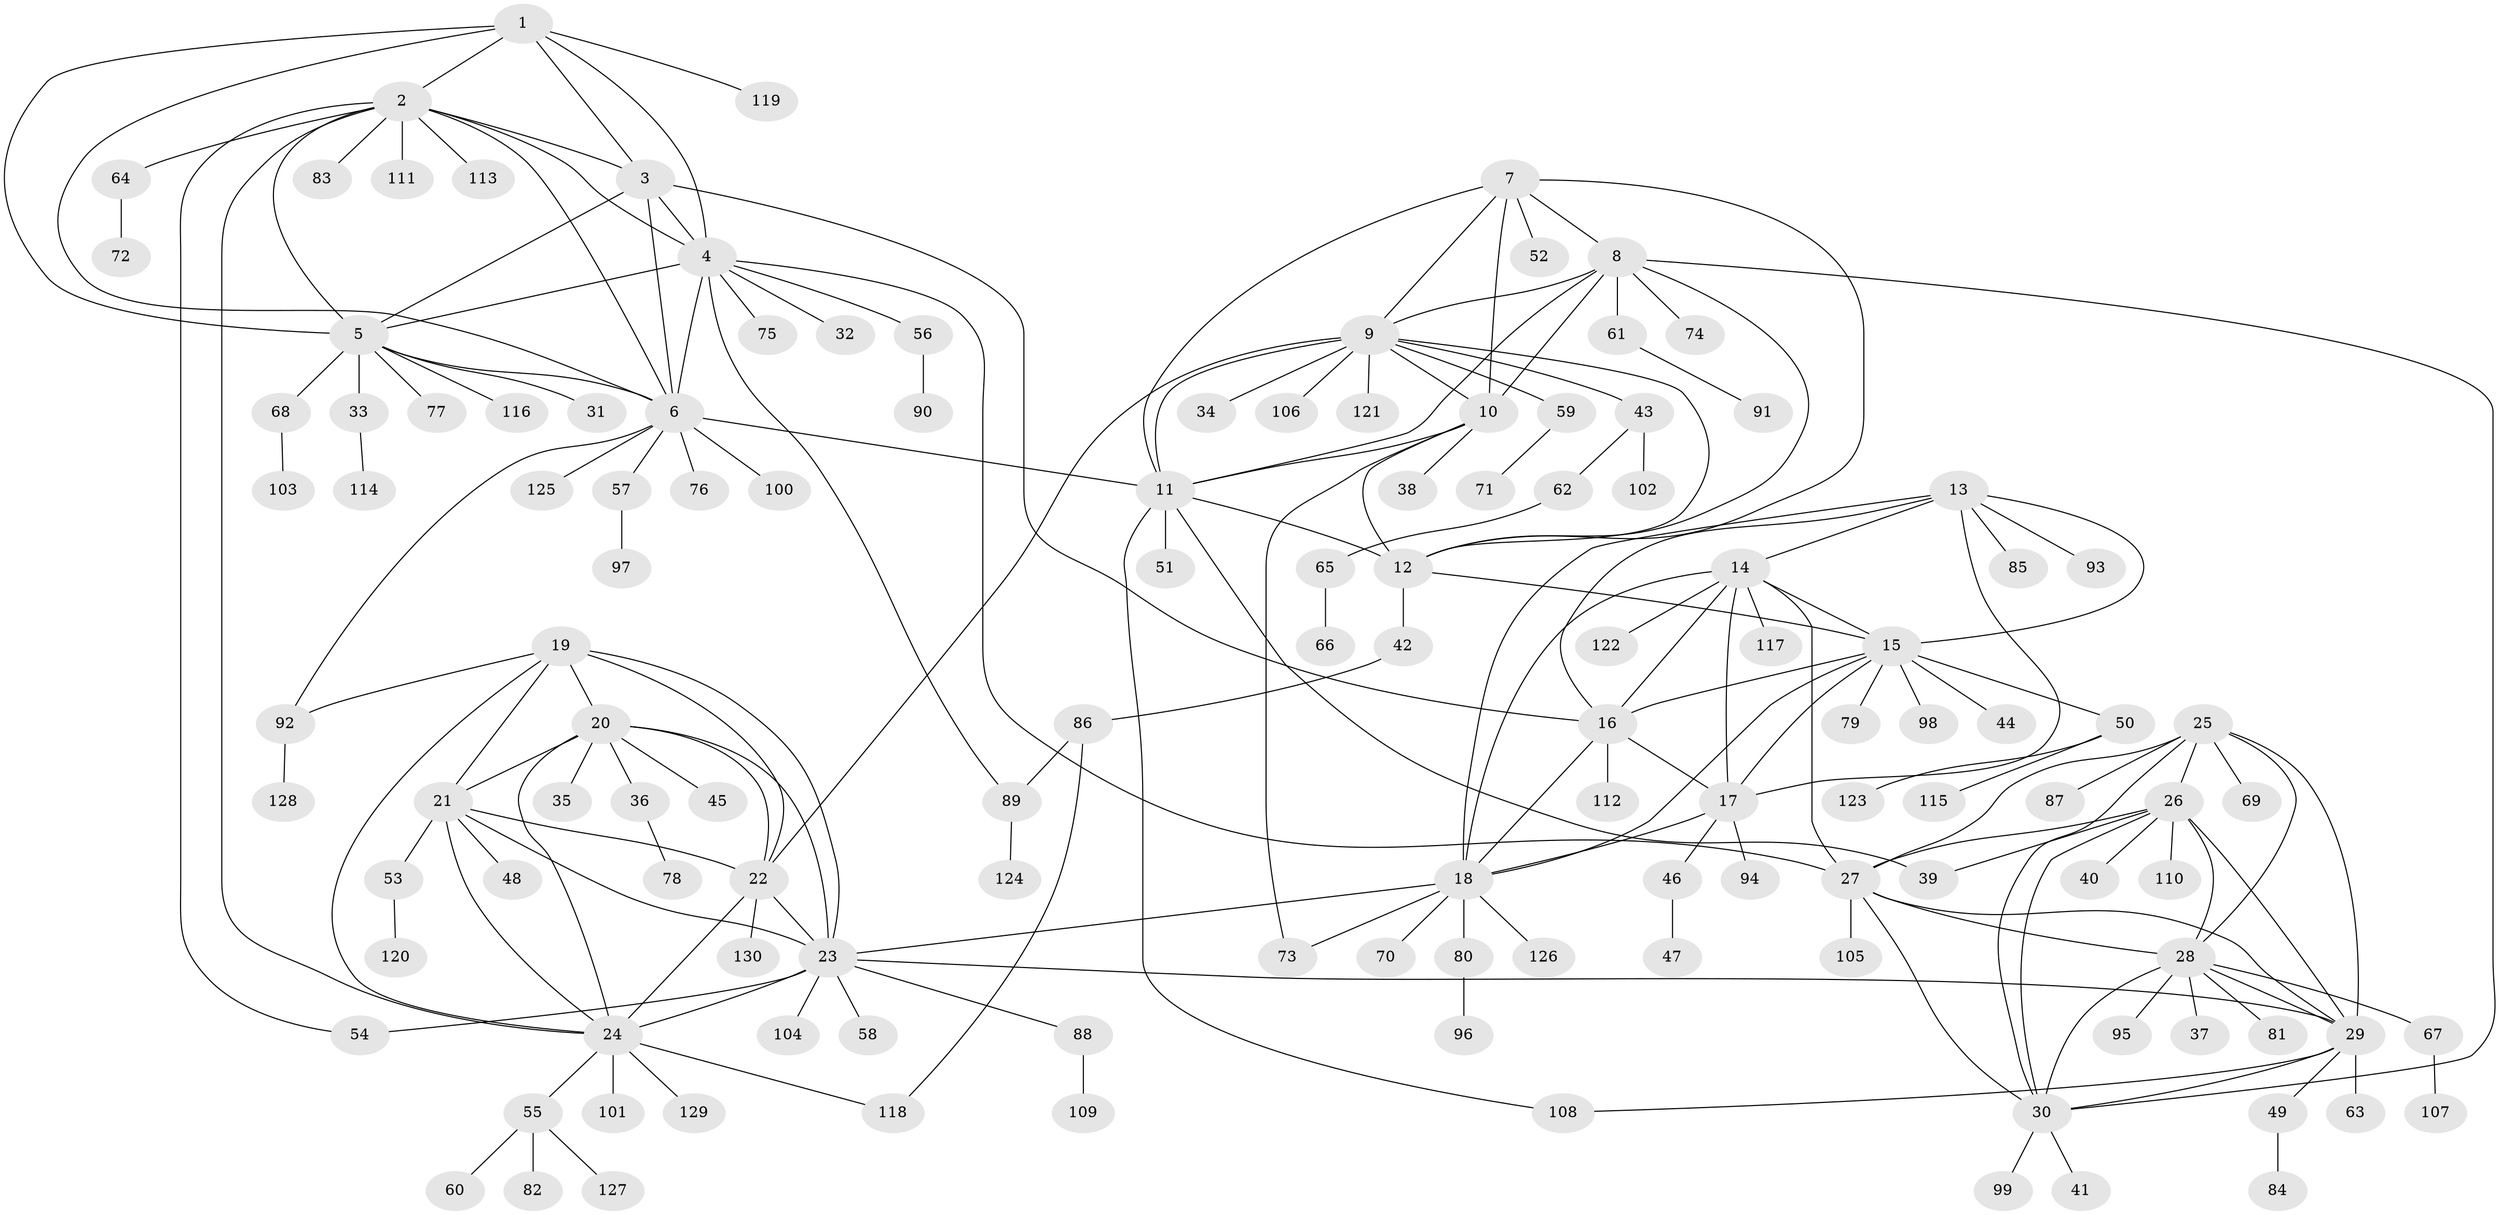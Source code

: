 // Generated by graph-tools (version 1.1) at 2025/50/03/09/25 03:50:29]
// undirected, 130 vertices, 192 edges
graph export_dot {
graph [start="1"]
  node [color=gray90,style=filled];
  1;
  2;
  3;
  4;
  5;
  6;
  7;
  8;
  9;
  10;
  11;
  12;
  13;
  14;
  15;
  16;
  17;
  18;
  19;
  20;
  21;
  22;
  23;
  24;
  25;
  26;
  27;
  28;
  29;
  30;
  31;
  32;
  33;
  34;
  35;
  36;
  37;
  38;
  39;
  40;
  41;
  42;
  43;
  44;
  45;
  46;
  47;
  48;
  49;
  50;
  51;
  52;
  53;
  54;
  55;
  56;
  57;
  58;
  59;
  60;
  61;
  62;
  63;
  64;
  65;
  66;
  67;
  68;
  69;
  70;
  71;
  72;
  73;
  74;
  75;
  76;
  77;
  78;
  79;
  80;
  81;
  82;
  83;
  84;
  85;
  86;
  87;
  88;
  89;
  90;
  91;
  92;
  93;
  94;
  95;
  96;
  97;
  98;
  99;
  100;
  101;
  102;
  103;
  104;
  105;
  106;
  107;
  108;
  109;
  110;
  111;
  112;
  113;
  114;
  115;
  116;
  117;
  118;
  119;
  120;
  121;
  122;
  123;
  124;
  125;
  126;
  127;
  128;
  129;
  130;
  1 -- 2;
  1 -- 3;
  1 -- 4;
  1 -- 5;
  1 -- 6;
  1 -- 119;
  2 -- 3;
  2 -- 4;
  2 -- 5;
  2 -- 6;
  2 -- 24;
  2 -- 54;
  2 -- 64;
  2 -- 83;
  2 -- 111;
  2 -- 113;
  3 -- 4;
  3 -- 5;
  3 -- 6;
  3 -- 16;
  4 -- 5;
  4 -- 6;
  4 -- 27;
  4 -- 32;
  4 -- 56;
  4 -- 75;
  4 -- 89;
  5 -- 6;
  5 -- 31;
  5 -- 33;
  5 -- 68;
  5 -- 77;
  5 -- 116;
  6 -- 11;
  6 -- 57;
  6 -- 76;
  6 -- 92;
  6 -- 100;
  6 -- 125;
  7 -- 8;
  7 -- 9;
  7 -- 10;
  7 -- 11;
  7 -- 12;
  7 -- 52;
  8 -- 9;
  8 -- 10;
  8 -- 11;
  8 -- 12;
  8 -- 30;
  8 -- 61;
  8 -- 74;
  9 -- 10;
  9 -- 11;
  9 -- 12;
  9 -- 22;
  9 -- 34;
  9 -- 43;
  9 -- 59;
  9 -- 106;
  9 -- 121;
  10 -- 11;
  10 -- 12;
  10 -- 38;
  10 -- 73;
  11 -- 12;
  11 -- 39;
  11 -- 51;
  11 -- 108;
  12 -- 15;
  12 -- 42;
  13 -- 14;
  13 -- 15;
  13 -- 16;
  13 -- 17;
  13 -- 18;
  13 -- 85;
  13 -- 93;
  14 -- 15;
  14 -- 16;
  14 -- 17;
  14 -- 18;
  14 -- 27;
  14 -- 117;
  14 -- 122;
  15 -- 16;
  15 -- 17;
  15 -- 18;
  15 -- 44;
  15 -- 50;
  15 -- 79;
  15 -- 98;
  16 -- 17;
  16 -- 18;
  16 -- 112;
  17 -- 18;
  17 -- 46;
  17 -- 94;
  18 -- 23;
  18 -- 70;
  18 -- 73;
  18 -- 80;
  18 -- 126;
  19 -- 20;
  19 -- 21;
  19 -- 22;
  19 -- 23;
  19 -- 24;
  19 -- 92;
  20 -- 21;
  20 -- 22;
  20 -- 23;
  20 -- 24;
  20 -- 35;
  20 -- 36;
  20 -- 45;
  21 -- 22;
  21 -- 23;
  21 -- 24;
  21 -- 48;
  21 -- 53;
  22 -- 23;
  22 -- 24;
  22 -- 130;
  23 -- 24;
  23 -- 29;
  23 -- 54;
  23 -- 58;
  23 -- 88;
  23 -- 104;
  24 -- 55;
  24 -- 101;
  24 -- 118;
  24 -- 129;
  25 -- 26;
  25 -- 27;
  25 -- 28;
  25 -- 29;
  25 -- 30;
  25 -- 69;
  25 -- 87;
  26 -- 27;
  26 -- 28;
  26 -- 29;
  26 -- 30;
  26 -- 39;
  26 -- 40;
  26 -- 110;
  27 -- 28;
  27 -- 29;
  27 -- 30;
  27 -- 105;
  28 -- 29;
  28 -- 30;
  28 -- 37;
  28 -- 67;
  28 -- 81;
  28 -- 95;
  29 -- 30;
  29 -- 49;
  29 -- 63;
  29 -- 108;
  30 -- 41;
  30 -- 99;
  33 -- 114;
  36 -- 78;
  42 -- 86;
  43 -- 62;
  43 -- 102;
  46 -- 47;
  49 -- 84;
  50 -- 115;
  50 -- 123;
  53 -- 120;
  55 -- 60;
  55 -- 82;
  55 -- 127;
  56 -- 90;
  57 -- 97;
  59 -- 71;
  61 -- 91;
  62 -- 65;
  64 -- 72;
  65 -- 66;
  67 -- 107;
  68 -- 103;
  80 -- 96;
  86 -- 89;
  86 -- 118;
  88 -- 109;
  89 -- 124;
  92 -- 128;
}
